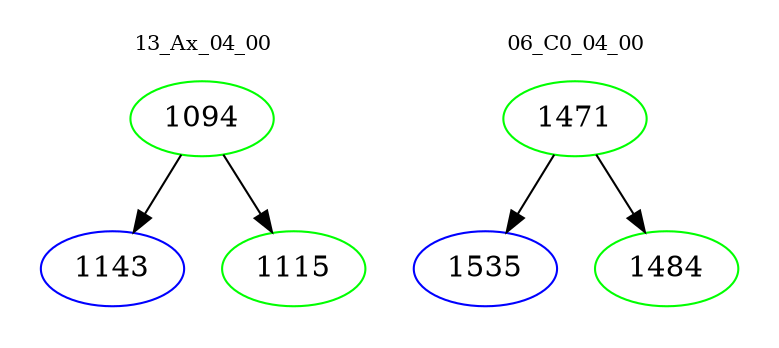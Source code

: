 digraph{
subgraph cluster_0 {
color = white
label = "13_Ax_04_00";
fontsize=10;
T0_1094 [label="1094", color="green"]
T0_1094 -> T0_1143 [color="black"]
T0_1143 [label="1143", color="blue"]
T0_1094 -> T0_1115 [color="black"]
T0_1115 [label="1115", color="green"]
}
subgraph cluster_1 {
color = white
label = "06_C0_04_00";
fontsize=10;
T1_1471 [label="1471", color="green"]
T1_1471 -> T1_1535 [color="black"]
T1_1535 [label="1535", color="blue"]
T1_1471 -> T1_1484 [color="black"]
T1_1484 [label="1484", color="green"]
}
}
